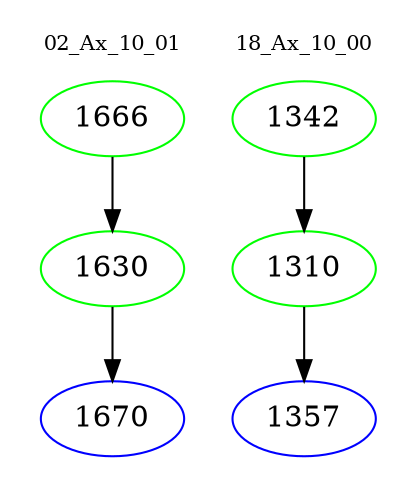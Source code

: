 digraph{
subgraph cluster_0 {
color = white
label = "02_Ax_10_01";
fontsize=10;
T0_1666 [label="1666", color="green"]
T0_1666 -> T0_1630 [color="black"]
T0_1630 [label="1630", color="green"]
T0_1630 -> T0_1670 [color="black"]
T0_1670 [label="1670", color="blue"]
}
subgraph cluster_1 {
color = white
label = "18_Ax_10_00";
fontsize=10;
T1_1342 [label="1342", color="green"]
T1_1342 -> T1_1310 [color="black"]
T1_1310 [label="1310", color="green"]
T1_1310 -> T1_1357 [color="black"]
T1_1357 [label="1357", color="blue"]
}
}
